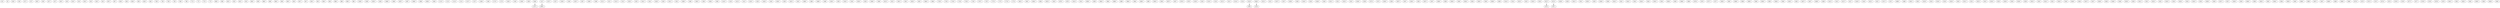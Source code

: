 digraph adj {
graph [k=96]
edge [d=-95]
"20+" [l=245]
"20-" [l=245]
"226+" [l=682]
"226-" [l=682]
"227+" [l=154]
"227-" [l=154]
"283+" [l=2947]
"283-" [l=2947]
"427+" [l=146]
"427-" [l=146]
"433+" [l=191]
"433-" [l=191]
"519+" [l=148]
"519-" [l=148]
"533+" [l=165]
"533-" [l=165]
"542+" [l=18989]
"542-" [l=18989]
"607+" [l=154]
"607-" [l=154]
"626+" [l=141]
"626-" [l=141]
"629+" [l=235]
"629-" [l=235]
"643+" [l=252]
"643-" [l=252]
"739+" [l=544]
"739-" [l=544]
"756+" [l=164]
"756-" [l=164]
"769+" [l=135]
"769-" [l=135]
"772+" [l=197]
"772-" [l=197]
"773+" [l=105]
"773-" [l=105]
"809+" [l=192]
"809-" [l=192]
"823+" [l=159]
"823-" [l=159]
"825+" [l=191]
"825-" [l=191]
"839+" [l=167]
"839-" [l=167]
"888+" [l=154]
"888-" [l=154]
"906+" [l=160]
"906-" [l=160]
"930+" [l=196]
"930-" [l=196]
"947+" [l=201]
"947-" [l=201]
"955+" [l=120]
"955-" [l=120]
"959+" [l=222]
"959-" [l=222]
"969+" [l=108]
"969-" [l=108]
"985+" [l=110]
"985-" [l=110]
"1038+" [l=155]
"1038-" [l=155]
"1050+" [l=125]
"1050-" [l=125]
"1068+" [l=146]
"1068-" [l=146]
"1087+" [l=213]
"1087-" [l=213]
"1088+" [l=118]
"1088-" [l=118]
"1094+" [l=191]
"1094-" [l=191]
"1113+" [l=142]
"1113-" [l=142]
"1114+" [l=191]
"1114-" [l=191]
"1157+" [l=191]
"1157-" [l=191]
"1166+" [l=218]
"1166-" [l=218]
"1173+" [l=191]
"1173-" [l=191]
"1195+" [l=131]
"1195-" [l=131]
"1198+" [l=104]
"1198-" [l=104]
"1227+" [l=320]
"1227-" [l=320]
"1237+" [l=191]
"1237-" [l=191]
"1258+" [l=191]
"1258-" [l=191]
"1287+" [l=803]
"1287-" [l=803]
"1298+" [l=108]
"1298-" [l=108]
"1311+" [l=191]
"1311-" [l=191]
"1312+" [l=173]
"1312-" [l=173]
"1332+" [l=107]
"1332-" [l=107]
"1341+" [l=139]
"1341-" [l=139]
"1343+" [l=302]
"1343-" [l=302]
"1351+" [l=191]
"1351-" [l=191]
"1390+" [l=108]
"1390-" [l=108]
"1392+" [l=128]
"1392-" [l=128]
"1394+" [l=141]
"1394-" [l=141]
"1410+" [l=191]
"1410-" [l=191]
"1412+" [l=135]
"1412-" [l=135]
"1425+" [l=155]
"1425-" [l=155]
"1443+" [l=191]
"1443-" [l=191]
"1450+" [l=191]
"1450-" [l=191]
"1452+" [l=320]
"1452-" [l=320]
"1466+" [l=318]
"1466-" [l=318]
"1499+" [l=189]
"1499-" [l=189]
"1505+" [l=160]
"1505-" [l=160]
"1545+" [l=191]
"1545-" [l=191]
"1550+" [l=155]
"1550-" [l=155]
"1569+" [l=181]
"1569-" [l=181]
"1612+" [l=191]
"1612-" [l=191]
"1631+" [l=188]
"1631-" [l=188]
"1652+" [l=194]
"1652-" [l=194]
"1664+" [l=191]
"1664-" [l=191]
"1726+" [l=476]
"1726-" [l=476]
"1743+" [l=191]
"1743-" [l=191]
"1745+" [l=303]
"1745-" [l=303]
"1767+" [l=550]
"1767-" [l=550]
"1773+" [l=192]
"1773-" [l=192]
"1774+" [l=127]
"1774-" [l=127]
"1801+" [l=277]
"1801-" [l=277]
"1804+" [l=129]
"1804-" [l=129]
"1823+" [l=192]
"1823-" [l=192]
"1870+" [l=191]
"1870-" [l=191]
"1914+" [l=191]
"1914-" [l=191]
"1959+" [l=144]
"1959-" [l=144]
"1964+" [l=230]
"1964-" [l=230]
"1968+" [l=190]
"1968-" [l=190]
"1994+" [l=359]
"1994-" [l=359]
"1995+" [l=128]
"1995-" [l=128]
"2003+" [l=157]
"2003-" [l=157]
"2037+" [l=273]
"2037-" [l=273]
"2070+" [l=142]
"2070-" [l=142]
"2130+" [l=191]
"2130-" [l=191]
"2132+" [l=132]
"2132-" [l=132]
"2212+" [l=133854]
"2212-" [l=133854]
"2214+" [l=16805]
"2214-" [l=16805]
"2219+" [l=308569]
"2219-" [l=308569]
"2221+" [l=14204]
"2221-" [l=14204]
"2237+" [l=38802]
"2237-" [l=38802]
"2238+" [l=77267]
"2238-" [l=77267]
"2243+" [l=69001]
"2243-" [l=69001]
"2249+" [l=55262]
"2249-" [l=55262]
"2251+" [l=30237]
"2251-" [l=30237]
"2252+" [l=10907]
"2252-" [l=10907]
"2258+" [l=11285]
"2258-" [l=11285]
"2273+" [l=230]
"2273-" [l=230]
"2283+" [l=3562]
"2283-" [l=3562]
"2287+" [l=107001]
"2287-" [l=107001]
"2292+" [l=309595]
"2292-" [l=309595]
"2297+" [l=15602]
"2297-" [l=15602]
"2299+" [l=20749]
"2299-" [l=20749]
"2300+" [l=194]
"2300-" [l=194]
"2304+" [l=195]
"2304-" [l=195]
"2305+" [l=478]
"2305-" [l=478]
"2308+" [l=166]
"2308-" [l=166]
"2314+" [l=209]
"2314-" [l=209]
"2322+" [l=588]
"2322-" [l=588]
"2323+" [l=7511]
"2323-" [l=7511]
"2327+" [l=738]
"2327-" [l=738]
"2328+" [l=143]
"2328-" [l=143]
"2331+" [l=2908]
"2331-" [l=2908]
"2335+" [l=2262]
"2335-" [l=2262]
"2338+" [l=3783]
"2338-" [l=3783]
"2341+" [l=2839]
"2341-" [l=2839]
"2342+" [l=932]
"2342-" [l=932]
"2344+" [l=188]
"2344-" [l=188]
"2353+" [l=738]
"2353-" [l=738]
"2356+" [l=308]
"2356-" [l=308]
"2366+" [l=196]
"2366-" [l=196]
"2376+" [l=932]
"2376-" [l=932]
"2377+" [l=29104]
"2377-" [l=29104]
"2382+" [l=9156]
"2382-" [l=9156]
"2388+" [l=1230]
"2388-" [l=1230]
"2390+" [l=243]
"2390-" [l=243]
"2393+" [l=2901]
"2393-" [l=2901]
"2394+" [l=113]
"2394-" [l=113]
"2402+" [l=590]
"2402-" [l=590]
"2407+" [l=214]
"2407-" [l=214]
"2409+" [l=1109]
"2409-" [l=1109]
"2412+" [l=802]
"2412-" [l=802]
"2417+" [l=201]
"2417-" [l=201]
"2418+" [l=229]
"2418-" [l=229]
"2421+" [l=272]
"2421-" [l=272]
"2471+" [l=181]
"2471-" [l=181]
"2496+" [l=596]
"2496-" [l=596]
"2502+" [l=151]
"2502-" [l=151]
"2518+" [l=214]
"2518-" [l=214]
"2519+" [l=217]
"2519-" [l=217]
"2520+" [l=267]
"2520-" [l=267]
"2521+" [l=113]
"2521-" [l=113]
"2522+" [l=729]
"2522-" [l=729]
"2523+" [l=137]
"2523-" [l=137]
"2528+" [l=429]
"2528-" [l=429]
"2529+" [l=788]
"2529-" [l=788]
"2532+" [l=538]
"2532-" [l=538]
"2541+" [l=191]
"2541-" [l=191]
"2545+" [l=3363]
"2545-" [l=3363]
"2546+" [l=4264]
"2546-" [l=4264]
"2547+" [l=18040]
"2547-" [l=18040]
"2548+" [l=283569]
"2548-" [l=283569]
"2549+" [l=25180]
"2549-" [l=25180]
"2550+" [l=199029]
"2550-" [l=199029]
"2551+" [l=45196]
"2551-" [l=45196]
"2552+" [l=22861]
"2552-" [l=22861]
"2553+" [l=25315]
"2553-" [l=25315]
"2554+" [l=228484]
"2554-" [l=228484]
"2555+" [l=64743]
"2555-" [l=64743]
"2556+" [l=6867]
"2556-" [l=6867]
"2557+" [l=70660]
"2557-" [l=70660]
"2559+" [l=47637]
"2559-" [l=47637]
"2560+" [l=15407]
"2560-" [l=15407]
"2562+" [l=738136]
"2562-" [l=738136]
"2563+" [l=434036]
"2563-" [l=434036]
"2564+" [l=19086]
"2564-" [l=19086]
"2565+" [l=96488]
"2565-" [l=96488]
"2566+" [l=162869]
"2566-" [l=162869]
"2567+" [l=118409]
"2567-" [l=118409]
"2568+" [l=5410]
"2568-" [l=5410]
"2569+" [l=179023]
"2569-" [l=179023]
"2570+" [l=4418]
"2570-" [l=4418]
"2572+" [l=1251]
"2572-" [l=1251]
"2574+" [l=19908]
"2574-" [l=19908]
"2575+" [l=471699]
"2575-" [l=471699]
"2576+" [l=43445]
"2576-" [l=43445]
"2577+" [l=21933]
"2577-" [l=21933]
"2578+" [l=32056]
"2578-" [l=32056]
"2579+" [l=11667]
"2579-" [l=11667]
"2580+" [l=184159]
"2580-" [l=184159]
"2581+" [l=12455]
"2581-" [l=12455]
"2582+" [l=142814]
"2582-" [l=142814]
"2583+" [l=184738]
"2583-" [l=184738]
"2584+" [l=232003]
"2584-" [l=232003]
"1227-" -> "2580+" [d=-95 e=0.0 n=15]
"2219+" -> "2563-" [d=-170 e=20.3 n=19]
"2327+" -> "2575-" [d=-95 e=0.0 n=24]
"2563+" -> "2219-" [d=-170 e=20.3 n=19]
"2575+" -> "2327-" [d=-95 e=0.0 n=24]
"2580-" -> "1227+" [d=-95 e=0.0 n=15]
}
